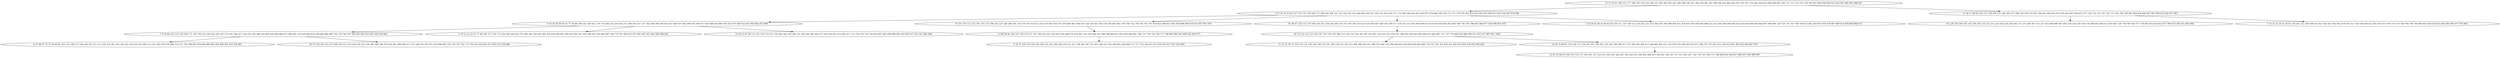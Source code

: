 digraph true_tree {
	"0" -> "1"
	"1" -> "2"
	"1" -> "3"
	"3" -> "4"
	"1" -> "5"
	"1" -> "6"
	"5" -> "7"
	"2" -> "8"
	"0" -> "9"
	"9" -> "10"
	"4" -> "11"
	"2" -> "12"
	"9" -> "13"
	"7" -> "14"
	"7" -> "15"
	"15" -> "16"
	"8" -> "17"
	"2" -> "18"
	"8" -> "19"
	"0" [label="15 17 18 41 108 153 177 186 193 218 232 246 251 283 285 292 297 298 299 339 347 369 378 381 387 388 396 416 482 485 507 551 557 575 581 618 632 658 689 691 700 711 715 733 753 758 795 825 846 858 894 916 924 941 946 981 988 997"];
	"1" [label="3 27 30 31 63 65 127 132 135 139 160 172 189 244 308 321 323 324 332 352 446 483 504 515 526 542 545 554 571 573 584 596 624 627 656 657 676 684 709 726 731 771 776 787 803 814 832 865 874 900 913 925 934 947 976 996"];
	"2" [label="9 19 29 38 49 61 62 71 84 86 109 142 149 161 178 179 206 252 259 265 273 290 350 357 377 382 389 390 395 403 427 449 457 492 496 501 599 617 626 648 652 680 745 835 837 849 932 943 956 962 973 999"];
	"3" [label="55 101 107 112 121 141 143 155 188 203 227 248 280 301 310 370 374 410 413 435 437 445 454 471 478 484 493 508 519 524 539 543 565 578 583 661 682 704 708 732 740 761 763 797 818 823 848 851 862 876 896 908 918 933 957 961 979"];
	"4" [label="13 88 90 96 144 197 199 219 257 341 344 412 421 439 455 459 468 472 476 481 514 518 549 553 560 580 600 613 622 639 640 681 706 737 750 754 756 773 788 860 864 891 899 926 940 975"];
	"5" [label="91 94 97 124 133 176 190 216 241 250 256 260 279 373 383 392 419 423 424 444 497 500 505 509 517 530 533 572 595 605 609 615 619 635 636 663 683 693 768 792 793 796 867 868 877 920 948 954 974"];
	"6" [label="2 20 26 43 46 54 64 82 83 104 111 145 148 152 154 202 231 233 268 295 306 384 404 411 428 441 450 458 465 498 522 532 540 564 586 594 625 633 634 644 664 668 687 694 696 728 729 747 755 790 794 813 841 850 853 878 879 887 889 914 959 960 968 972"];
	"7" [label="50 76 114 122 123 140 147 167 230 270 286 313 330 335 354 361 397 432 467 510 523 531 538 547 548 552 585 623 645 660 672 692 697 721 727 770 809 854 866 906 912 952 971 985 991 1000"];
	"8" [label="7 8 39 48 103 125 138 169 171 192 194 222 228 242 245 247 272 291 300 317 320 333 355 360 363 400 420 440 466 473 490 491 534 544 604 614 638 649 666 699 702 730 746 767 824 843 844 855 893 938 958 994"];
	"9" [label="37 40 57 68 69 120 157 158 209 235 249 269 277 288 334 359 379 393 394 407 409 453 474 592 603 607 650 653 675 720 722 723 741 742 774 782 789 799 802 804 839 840 847 907 909 910 928 937 983"];
	"10" [label="92 126 146 180 183 187 204 205 210 212 215 224 229 236 238 264 271 274 296 307 315 327 452 460 480 487 495 516 520 528 536 574 589 602 606 611 654 685 736 738 749 760 777 778 805 815 816 822 871 890 915 945 951 965 966"];
	"11" [label="4 34 75 102 150 165 195 208 225 243 284 289 316 331 337 338 365 367 372 401 506 527 563 590 601 628 669 713 717 734 744 811 817 834 870 911 927 930 989"];
	"12" [label="5 10 12 22 24 52 77 98 100 115 118 173 226 240 258 263 275 304 345 356 391 402 418 436 438 447 456 470 502 541 550 568 587 630 662 667 766 779 781 806 833 875 881 901 922 942 949 984 993"];
	"13" [label="1 14 21 25 28 42 56 95 234 261 311 380 408 414 415 426 431 442 463 479 503 511 529 558 569 621 641 655 673 678 714 716 748 764 780 784 800 810 829 838 872 885 895 969 977 978 992"];
	"14" [label="11 33 35 36 72 129 130 131 136 164 166 170 181 200 239 253 302 343 366 386 425 451 488 555 566 570 598 608 620 629 646 659 665 686 710 725 765 791 830 831 882 919 929 939 955 990 995"];
	"15" [label="16 58 70 80 81 119 128 137 156 162 191 198 303 325 329 348 368 371 375 399 405 406 417 448 464 494 521 535 559 579 588 593 616 671 698 701 757 801 812 836 852 861 863 953 964 967 970"];
	"16" [label="23 45 53 66 85 106 110 116 117 185 201 217 223 255 262 267 282 287 309 328 353 398 462 469 475 556 561 562 567 577 637 642 647 724 739 743 769 772 786 808 820 828 857 886 897 944 980 987"];
	"17" [label="6 47 60 67 73 74 78 89 93 105 134 168 175 184 196 207 211 213 220 254 281 293 342 422 430 433 434 486 512 525 582 674 679 688 718 751 759 798 807 859 869 880 883 884 898 902 935 950 963"];
	"18" [label="32 44 51 87 99 113 151 163 174 221 276 294 305 326 349 351 362 364 385 443 477 591 610 612 631 643 677 712 719 735 752 783 819 827 845 856 888 892 903 904 917 921 923 982 998"];
	"19" [label="59 79 159 182 214 237 266 278 312 314 318 319 322 336 340 346 358 376 429 461 489 499 513 537 546 576 597 651 670 690 695 703 705 707 762 775 785 821 826 842 873 905 931 936 986"];
}
